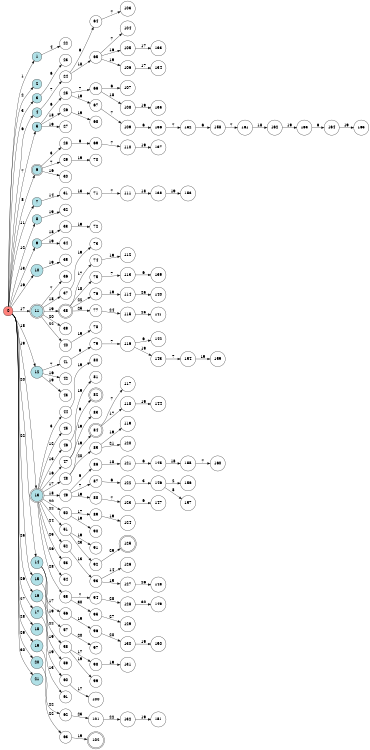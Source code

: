 digraph APTA {
__start0 [label="" shape="none"];

rankdir=LR;
size="8,5";

s0 [style="filled", color="black", fillcolor="#ff817b" shape="circle", label="0"];
s1 [style="filled", color="black", fillcolor="powderblue" shape="circle", label="1"];
s2 [style="filled", color="black", fillcolor="powderblue" shape="circle", label="2"];
s3 [style="filled", color="black", fillcolor="powderblue" shape="circle", label="3"];
s4 [style="filled", color="black", fillcolor="powderblue" shape="circle", label="4"];
s5 [style="filled", color="black", fillcolor="powderblue" shape="circle", label="5"];
s6 [style="rounded,filled", color="black", fillcolor="powderblue" shape="doublecircle", label="6"];
s7 [style="filled", color="black", fillcolor="powderblue" shape="circle", label="7"];
s8 [style="filled", color="black", fillcolor="powderblue" shape="circle", label="8"];
s9 [style="filled", color="black", fillcolor="powderblue" shape="circle", label="9"];
s10 [style="filled", color="black", fillcolor="powderblue" shape="circle", label="10"];
s11 [style="rounded,filled", color="black", fillcolor="powderblue" shape="doublecircle", label="11"];
s12 [style="filled", color="black", fillcolor="powderblue" shape="circle", label="12"];
s13 [style="rounded,filled", color="black", fillcolor="powderblue" shape="doublecircle", label="13"];
s14 [style="filled", color="black", fillcolor="powderblue" shape="circle", label="14"];
s15 [style="filled", color="black", fillcolor="powderblue" shape="circle", label="15"];
s16 [style="filled", color="black", fillcolor="powderblue" shape="circle", label="16"];
s17 [style="filled", color="black", fillcolor="powderblue" shape="circle", label="17"];
s18 [style="filled", color="black", fillcolor="powderblue" shape="circle", label="18"];
s19 [style="filled", color="black", fillcolor="powderblue" shape="circle", label="19"];
s20 [style="filled", color="black", fillcolor="powderblue" shape="circle", label="20"];
s21 [style="filled", color="black", fillcolor="powderblue" shape="circle", label="21"];
s22 [style="filled", color="black", fillcolor="white" shape="circle", label="22"];
s23 [style="filled", color="black", fillcolor="white" shape="circle", label="23"];
s24 [style="filled", color="black", fillcolor="white" shape="circle", label="24"];
s25 [style="filled", color="black", fillcolor="white" shape="circle", label="25"];
s26 [style="filled", color="black", fillcolor="white" shape="circle", label="26"];
s27 [style="filled", color="black", fillcolor="white" shape="circle", label="27"];
s28 [style="filled", color="black", fillcolor="white" shape="circle", label="28"];
s29 [style="filled", color="black", fillcolor="white" shape="circle", label="29"];
s30 [style="filled", color="black", fillcolor="white" shape="circle", label="30"];
s31 [style="filled", color="black", fillcolor="white" shape="circle", label="31"];
s32 [style="filled", color="black", fillcolor="white" shape="circle", label="32"];
s33 [style="filled", color="black", fillcolor="white" shape="circle", label="33"];
s34 [style="filled", color="black", fillcolor="white" shape="circle", label="34"];
s35 [style="filled", color="black", fillcolor="white" shape="circle", label="35"];
s36 [style="filled", color="black", fillcolor="white" shape="circle", label="36"];
s37 [style="filled", color="black", fillcolor="white" shape="circle", label="37"];
s38 [style="rounded,filled", color="black", fillcolor="white" shape="doublecircle", label="38"];
s39 [style="filled", color="black", fillcolor="white" shape="circle", label="39"];
s40 [style="filled", color="black", fillcolor="white" shape="circle", label="40"];
s41 [style="filled", color="black", fillcolor="white" shape="circle", label="41"];
s42 [style="filled", color="black", fillcolor="white" shape="circle", label="42"];
s43 [style="filled", color="black", fillcolor="white" shape="circle", label="43"];
s44 [style="filled", color="black", fillcolor="white" shape="circle", label="44"];
s45 [style="filled", color="black", fillcolor="white" shape="circle", label="45"];
s46 [style="filled", color="black", fillcolor="white" shape="circle", label="46"];
s47 [style="filled", color="black", fillcolor="white" shape="circle", label="47"];
s48 [style="filled", color="black", fillcolor="white" shape="circle", label="48"];
s49 [style="filled", color="black", fillcolor="white" shape="circle", label="49"];
s50 [style="filled", color="black", fillcolor="white" shape="circle", label="50"];
s51 [style="filled", color="black", fillcolor="white" shape="circle", label="51"];
s52 [style="filled", color="black", fillcolor="white" shape="circle", label="52"];
s53 [style="filled", color="black", fillcolor="white" shape="circle", label="53"];
s54 [style="filled", color="black", fillcolor="white" shape="circle", label="54"];
s55 [style="filled", color="black", fillcolor="white" shape="circle", label="55"];
s56 [style="filled", color="black", fillcolor="white" shape="circle", label="56"];
s57 [style="filled", color="black", fillcolor="white" shape="circle", label="57"];
s58 [style="filled", color="black", fillcolor="white" shape="circle", label="58"];
s59 [style="filled", color="black", fillcolor="white" shape="circle", label="59"];
s60 [style="filled", color="black", fillcolor="white" shape="circle", label="60"];
s61 [style="filled", color="black", fillcolor="white" shape="circle", label="61"];
s62 [style="filled", color="black", fillcolor="white" shape="circle", label="62"];
s63 [style="filled", color="black", fillcolor="white" shape="circle", label="63"];
s64 [style="filled", color="black", fillcolor="white" shape="circle", label="64"];
s65 [style="filled", color="black", fillcolor="white" shape="circle", label="65"];
s66 [style="filled", color="black", fillcolor="white" shape="circle", label="66"];
s67 [style="filled", color="black", fillcolor="white" shape="circle", label="67"];
s68 [style="filled", color="black", fillcolor="white" shape="circle", label="68"];
s69 [style="filled", color="black", fillcolor="white" shape="circle", label="69"];
s70 [style="filled", color="black", fillcolor="white" shape="circle", label="70"];
s71 [style="filled", color="black", fillcolor="white" shape="circle", label="71"];
s72 [style="filled", color="black", fillcolor="white" shape="circle", label="72"];
s73 [style="filled", color="black", fillcolor="white" shape="circle", label="73"];
s74 [style="filled", color="black", fillcolor="white" shape="circle", label="74"];
s75 [style="filled", color="black", fillcolor="white" shape="circle", label="75"];
s76 [style="filled", color="black", fillcolor="white" shape="circle", label="76"];
s77 [style="filled", color="black", fillcolor="white" shape="circle", label="77"];
s78 [style="filled", color="black", fillcolor="white" shape="circle", label="78"];
s79 [style="filled", color="black", fillcolor="white" shape="circle", label="79"];
s80 [style="filled", color="black", fillcolor="white" shape="circle", label="80"];
s81 [style="filled", color="black", fillcolor="white" shape="circle", label="81"];
s82 [style="rounded,filled", color="black", fillcolor="white" shape="doublecircle", label="82"];
s83 [style="filled", color="black", fillcolor="white" shape="circle", label="83"];
s84 [style="rounded,filled", color="black", fillcolor="white" shape="doublecircle", label="84"];
s85 [style="filled", color="black", fillcolor="white" shape="circle", label="85"];
s86 [style="filled", color="black", fillcolor="white" shape="circle", label="86"];
s87 [style="filled", color="black", fillcolor="white" shape="circle", label="87"];
s88 [style="filled", color="black", fillcolor="white" shape="circle", label="88"];
s89 [style="filled", color="black", fillcolor="white" shape="circle", label="89"];
s90 [style="filled", color="black", fillcolor="white" shape="circle", label="90"];
s91 [style="filled", color="black", fillcolor="white" shape="circle", label="91"];
s92 [style="filled", color="black", fillcolor="white" shape="circle", label="92"];
s93 [style="filled", color="black", fillcolor="white" shape="circle", label="93"];
s94 [style="filled", color="black", fillcolor="white" shape="circle", label="94"];
s95 [style="filled", color="black", fillcolor="white" shape="circle", label="95"];
s96 [style="filled", color="black", fillcolor="white" shape="circle", label="96"];
s97 [style="filled", color="black", fillcolor="white" shape="circle", label="97"];
s98 [style="filled", color="black", fillcolor="white" shape="circle", label="98"];
s99 [style="filled", color="black", fillcolor="white" shape="circle", label="99"];
s100 [style="filled", color="black", fillcolor="white" shape="circle", label="100"];
s101 [style="filled", color="black", fillcolor="white" shape="circle", label="101"];
s102 [style="rounded,filled", color="black", fillcolor="white" shape="doublecircle", label="102"];
s103 [style="filled", color="black", fillcolor="white" shape="circle", label="103"];
s104 [style="filled", color="black", fillcolor="white" shape="circle", label="104"];
s105 [style="filled", color="black", fillcolor="white" shape="circle", label="105"];
s106 [style="filled", color="black", fillcolor="white" shape="circle", label="106"];
s107 [style="filled", color="black", fillcolor="white" shape="circle", label="107"];
s108 [style="filled", color="black", fillcolor="white" shape="circle", label="108"];
s109 [style="filled", color="black", fillcolor="white" shape="circle", label="109"];
s110 [style="filled", color="black", fillcolor="white" shape="circle", label="110"];
s111 [style="filled", color="black", fillcolor="white" shape="circle", label="111"];
s112 [style="filled", color="black", fillcolor="white" shape="circle", label="112"];
s113 [style="filled", color="black", fillcolor="white" shape="circle", label="113"];
s114 [style="filled", color="black", fillcolor="white" shape="circle", label="114"];
s115 [style="filled", color="black", fillcolor="white" shape="circle", label="115"];
s116 [style="filled", color="black", fillcolor="white" shape="circle", label="116"];
s117 [style="filled", color="black", fillcolor="white" shape="circle", label="117"];
s118 [style="filled", color="black", fillcolor="white" shape="circle", label="118"];
s119 [style="filled", color="black", fillcolor="white" shape="circle", label="119"];
s120 [style="filled", color="black", fillcolor="white" shape="circle", label="120"];
s121 [style="filled", color="black", fillcolor="white" shape="circle", label="121"];
s122 [style="filled", color="black", fillcolor="white" shape="circle", label="122"];
s123 [style="filled", color="black", fillcolor="white" shape="circle", label="123"];
s124 [style="filled", color="black", fillcolor="white" shape="circle", label="124"];
s125 [style="rounded,filled", color="black", fillcolor="white" shape="doublecircle", label="125"];
s126 [style="filled", color="black", fillcolor="white" shape="circle", label="126"];
s127 [style="filled", color="black", fillcolor="white" shape="circle", label="127"];
s128 [style="filled", color="black", fillcolor="white" shape="circle", label="128"];
s129 [style="filled", color="black", fillcolor="white" shape="circle", label="129"];
s130 [style="filled", color="black", fillcolor="white" shape="circle", label="130"];
s131 [style="filled", color="black", fillcolor="white" shape="circle", label="131"];
s132 [style="filled", color="black", fillcolor="white" shape="circle", label="132"];
s133 [style="filled", color="black", fillcolor="white" shape="circle", label="133"];
s134 [style="filled", color="black", fillcolor="white" shape="circle", label="134"];
s135 [style="filled", color="black", fillcolor="white" shape="circle", label="135"];
s136 [style="filled", color="black", fillcolor="white" shape="circle", label="136"];
s137 [style="filled", color="black", fillcolor="white" shape="circle", label="137"];
s138 [style="filled", color="black", fillcolor="white" shape="circle", label="138"];
s139 [style="filled", color="black", fillcolor="white" shape="circle", label="139"];
s140 [style="filled", color="black", fillcolor="white" shape="circle", label="140"];
s141 [style="filled", color="black", fillcolor="white" shape="circle", label="141"];
s142 [style="filled", color="black", fillcolor="white" shape="circle", label="142"];
s143 [style="filled", color="black", fillcolor="white" shape="circle", label="143"];
s144 [style="filled", color="black", fillcolor="white" shape="circle", label="144"];
s145 [style="filled", color="black", fillcolor="white" shape="circle", label="145"];
s146 [style="filled", color="black", fillcolor="white" shape="circle", label="146"];
s147 [style="filled", color="black", fillcolor="white" shape="circle", label="147"];
s148 [style="filled", color="black", fillcolor="white" shape="circle", label="148"];
s149 [style="filled", color="black", fillcolor="white" shape="circle", label="149"];
s150 [style="filled", color="black", fillcolor="white" shape="circle", label="150"];
s151 [style="filled", color="black", fillcolor="white" shape="circle", label="151"];
s152 [style="filled", color="black", fillcolor="white" shape="circle", label="152"];
s153 [style="filled", color="black", fillcolor="white" shape="circle", label="153"];
s154 [style="filled", color="black", fillcolor="white" shape="circle", label="154"];
s155 [style="filled", color="black", fillcolor="white" shape="circle", label="155"];
s156 [style="filled", color="black", fillcolor="white" shape="circle", label="156"];
s157 [style="filled", color="black", fillcolor="white" shape="circle", label="157"];
s158 [style="filled", color="black", fillcolor="white" shape="circle", label="158"];
s159 [style="filled", color="black", fillcolor="white" shape="circle", label="159"];
s160 [style="filled", color="black", fillcolor="white" shape="circle", label="160"];
s161 [style="filled", color="black", fillcolor="white" shape="circle", label="161"];
s162 [style="filled", color="black", fillcolor="white" shape="circle", label="162"];
s163 [style="filled", color="black", fillcolor="white" shape="circle", label="163"];
s164 [style="filled", color="black", fillcolor="white" shape="circle", label="164"];
s165 [style="filled", color="black", fillcolor="white" shape="circle", label="165"];
s0 -> s1 [label="1"];
s0 -> s2 [label="2"];
s0 -> s3 [label="3"];
s0 -> s4 [label="6"];
s0 -> s5 [label="7"];
s0 -> s6 [label="8"];
s0 -> s7 [label="11"];
s0 -> s8 [label="12"];
s0 -> s9 [label="13"];
s0 -> s10 [label="16"];
s0 -> s11 [label="17"];
s0 -> s12 [label="18"];
s0 -> s13 [label="19"];
s0 -> s14 [label="20"];
s0 -> s15 [label="22"];
s0 -> s16 [label="25"];
s0 -> s17 [label="26"];
s0 -> s18 [label="27"];
s0 -> s19 [label="28"];
s0 -> s20 [label="29"];
s0 -> s21 [label="30"];
s1 -> s22 [label="4"];
s3 -> s23 [label="6"];
s4 -> s24 [label="7"];
s5 -> s25 [label="6"];
s5 -> s26 [label="18"];
s5 -> s27 [label="19"];
s6 -> s28 [label="3"];
s6 -> s29 [label="7"];
s6 -> s30 [label="16"];
s7 -> s31 [label="14"];
s8 -> s32 [label="19"];
s9 -> s33 [label="18"];
s9 -> s34 [label="19"];
s10 -> s35 [label="19"];
s11 -> s36 [label="7"];
s11 -> s37 [label="18"];
s11 -> s38 [label="19"];
s11 -> s39 [label="20"];
s11 -> s40 [label="22"];
s12 -> s41 [label="7"];
s12 -> s42 [label="16"];
s12 -> s43 [label="19"];
s13 -> s44 [label="3"];
s13 -> s45 [label="12"];
s13 -> s46 [label="13"];
s13 -> s47 [label="16"];
s13 -> s48 [label="17"];
s13 -> s49 [label="18"];
s13 -> s50 [label="20"];
s13 -> s51 [label="22"];
s13 -> s52 [label="24"];
s13 -> s53 [label="25"];
s13 -> s54 [label="26"];
s13 -> s55 [label="28"];
s14 -> s56 [label="17"];
s14 -> s57 [label="19"];
s14 -> s58 [label="22"];
s15 -> s59 [label="19"];
s16 -> s60 [label="19"];
s17 -> s61 [label="13"];
s19 -> s62 [label="22"];
s20 -> s63 [label="22"];
s24 -> s64 [label="6"];
s24 -> s65 [label="18"];
s25 -> s66 [label="7"];
s25 -> s67 [label="19"];
s26 -> s68 [label="19"];
s28 -> s69 [label="6"];
s29 -> s70 [label="19"];
s31 -> s71 [label="13"];
s33 -> s72 [label="19"];
s37 -> s73 [label="19"];
s38 -> s74 [label="17"];
s38 -> s75 [label="18"];
s38 -> s76 [label="22"];
s38 -> s77 [label="25"];
s40 -> s78 [label="19"];
s41 -> s79 [label="6"];
s44 -> s80 [label="19"];
s46 -> s81 [label="19"];
s47 -> s82 [label="6"];
s47 -> s83 [label="19"];
s48 -> s84 [label="19"];
s48 -> s85 [label="20"];
s49 -> s86 [label="6"];
s49 -> s87 [label="7"];
s49 -> s88 [label="19"];
s50 -> s89 [label="17"];
s50 -> s90 [label="19"];
s51 -> s91 [label="19"];
s51 -> s92 [label="23"];
s52 -> s93 [label="13"];
s55 -> s94 [label="7"];
s55 -> s95 [label="30"];
s56 -> s96 [label="19"];
s57 -> s97 [label="20"];
s58 -> s98 [label="17"];
s58 -> s99 [label="19"];
s60 -> s100 [label="17"];
s62 -> s101 [label="23"];
s63 -> s102 [label="19"];
s64 -> s103 [label="7"];
s65 -> s104 [label="7"];
s65 -> s105 [label="16"];
s65 -> s106 [label="19"];
s66 -> s107 [label="6"];
s66 -> s108 [label="18"];
s67 -> s109 [label="7"];
s69 -> s110 [label="7"];
s71 -> s111 [label="7"];
s74 -> s112 [label="19"];
s75 -> s113 [label="7"];
s76 -> s114 [label="19"];
s77 -> s115 [label="24"];
s79 -> s116 [label="7"];
s84 -> s117 [label="7"];
s84 -> s118 [label="17"];
s85 -> s119 [label="19"];
s85 -> s120 [label="21"];
s86 -> s121 [label="18"];
s87 -> s122 [label="6"];
s88 -> s123 [label="7"];
s89 -> s124 [label="19"];
s92 -> s125 [label="29"];
s93 -> s126 [label="14"];
s93 -> s127 [label="15"];
s94 -> s128 [label="28"];
s95 -> s129 [label="27"];
s96 -> s130 [label="20"];
s98 -> s131 [label="19"];
s101 -> s132 [label="22"];
s105 -> s133 [label="17"];
s106 -> s134 [label="17"];
s108 -> s135 [label="19"];
s109 -> s136 [label="6"];
s110 -> s137 [label="19"];
s111 -> s138 [label="18"];
s113 -> s139 [label="6"];
s114 -> s140 [label="25"];
s115 -> s141 [label="25"];
s116 -> s142 [label="6"];
s116 -> s143 [label="19"];
s118 -> s144 [label="19"];
s121 -> s145 [label="6"];
s122 -> s146 [label="3"];
s123 -> s147 [label="6"];
s127 -> s148 [label="26"];
s128 -> s149 [label="30"];
s130 -> s150 [label="19"];
s132 -> s151 [label="19"];
s136 -> s152 [label="7"];
s138 -> s153 [label="19"];
s143 -> s154 [label="7"];
s145 -> s155 [label="18"];
s146 -> s156 [label="2"];
s146 -> s157 [label="8"];
s152 -> s158 [label="6"];
s154 -> s159 [label="19"];
s155 -> s160 [label="7"];
s158 -> s161 [label="7"];
s161 -> s162 [label="18"];
s162 -> s163 [label="19"];
s163 -> s164 [label="6"];
s164 -> s165 [label="19"];

}